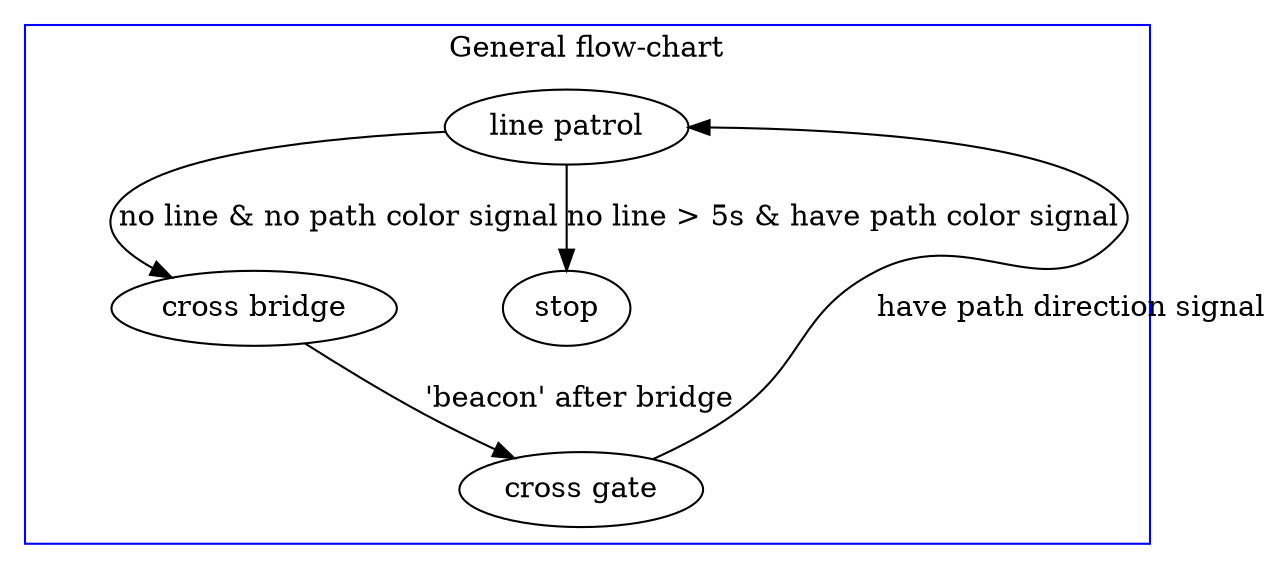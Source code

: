digraph G {
    compound=true;
    subgraph cluster0 {
        color=blue
        label="General flow-chart"
        "line patrol" -> "cross bridge" [label="no line & no path color signal"]
        "line patrol" -> "stop" [label="no line > 5s & have path color signal"]
        "cross bridge" -> "cross gate" [label="'beacon' after bridge"]
        "cross gate" -> "line patrol" [label="have path direction signal"]
    }
}